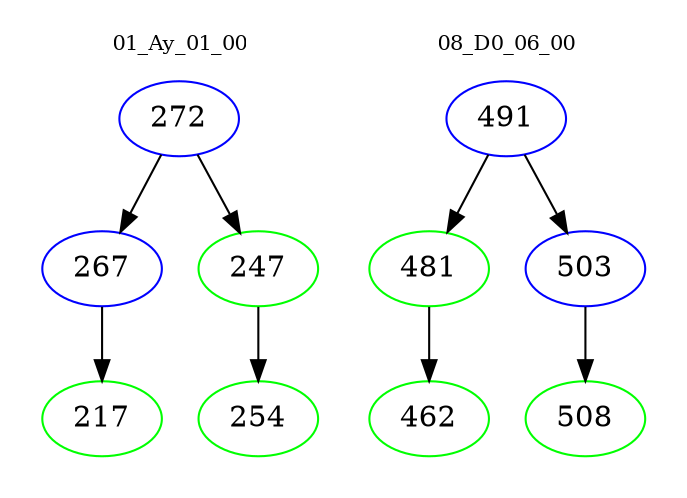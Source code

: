 digraph{
subgraph cluster_0 {
color = white
label = "01_Ay_01_00";
fontsize=10;
T0_272 [label="272", color="blue"]
T0_272 -> T0_267 [color="black"]
T0_267 [label="267", color="blue"]
T0_267 -> T0_217 [color="black"]
T0_217 [label="217", color="green"]
T0_272 -> T0_247 [color="black"]
T0_247 [label="247", color="green"]
T0_247 -> T0_254 [color="black"]
T0_254 [label="254", color="green"]
}
subgraph cluster_1 {
color = white
label = "08_D0_06_00";
fontsize=10;
T1_491 [label="491", color="blue"]
T1_491 -> T1_481 [color="black"]
T1_481 [label="481", color="green"]
T1_481 -> T1_462 [color="black"]
T1_462 [label="462", color="green"]
T1_491 -> T1_503 [color="black"]
T1_503 [label="503", color="blue"]
T1_503 -> T1_508 [color="black"]
T1_508 [label="508", color="green"]
}
}
